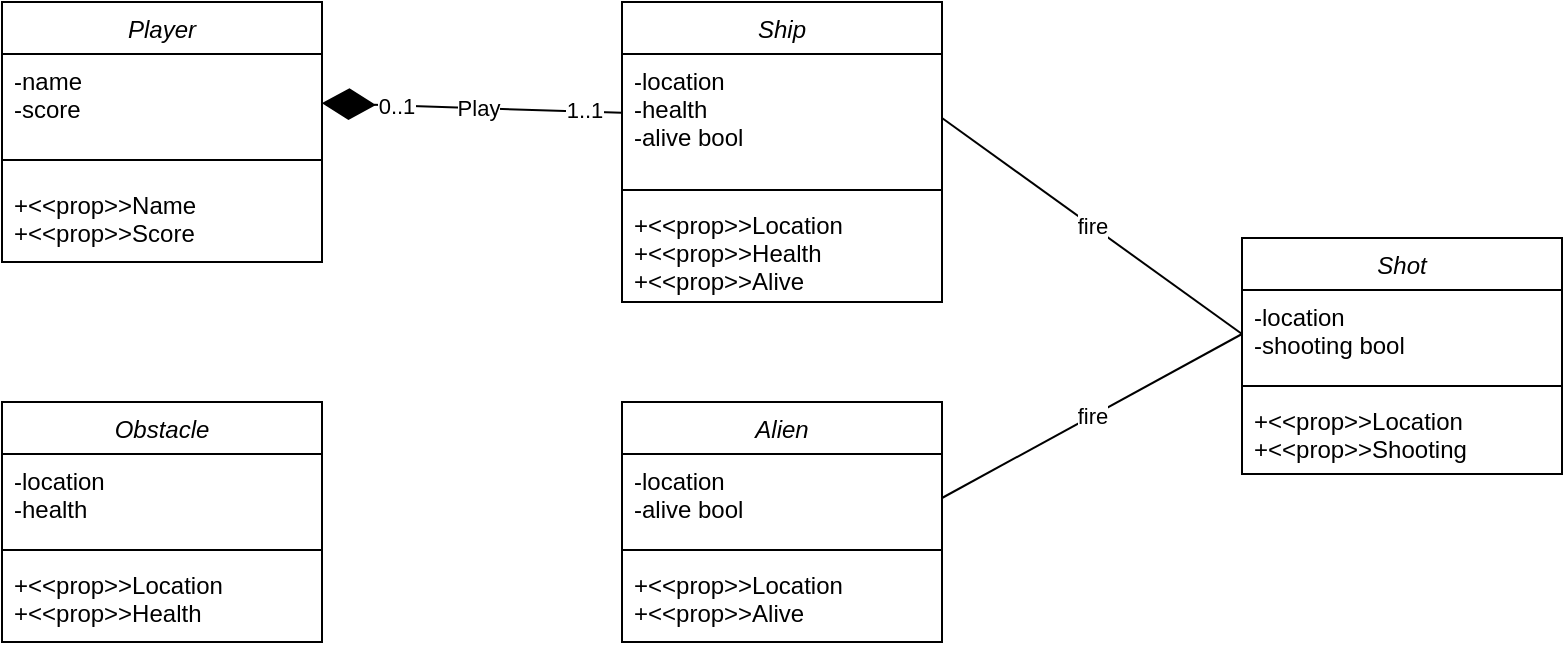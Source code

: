 <mxfile version="20.4.0" type="device"><diagram id="C5RBs43oDa-KdzZeNtuy" name="Page-1"><mxGraphModel dx="813" dy="435" grid="1" gridSize="10" guides="1" tooltips="1" connect="1" arrows="1" fold="1" page="1" pageScale="1" pageWidth="827" pageHeight="1169" math="0" shadow="0"><root><mxCell id="WIyWlLk6GJQsqaUBKTNV-0"/><mxCell id="WIyWlLk6GJQsqaUBKTNV-1" parent="WIyWlLk6GJQsqaUBKTNV-0"/><mxCell id="zkfFHV4jXpPFQw0GAbJ--0" value="Alien" style="swimlane;fontStyle=2;align=center;verticalAlign=top;childLayout=stackLayout;horizontal=1;startSize=26;horizontalStack=0;resizeParent=1;resizeLast=0;collapsible=1;marginBottom=0;rounded=0;shadow=0;strokeWidth=1;" parent="WIyWlLk6GJQsqaUBKTNV-1" vertex="1"><mxGeometry x="350" y="240" width="160" height="120" as="geometry"><mxRectangle x="520" y="300" width="160" height="26" as="alternateBounds"/></mxGeometry></mxCell><mxCell id="zkfFHV4jXpPFQw0GAbJ--1" value="-location&#10;-alive bool" style="text;align=left;verticalAlign=top;spacingLeft=4;spacingRight=4;overflow=hidden;rotatable=0;points=[[0,0.5],[1,0.5]];portConstraint=eastwest;" parent="zkfFHV4jXpPFQw0GAbJ--0" vertex="1"><mxGeometry y="26" width="160" height="44" as="geometry"/></mxCell><mxCell id="zkfFHV4jXpPFQw0GAbJ--4" value="" style="line;html=1;strokeWidth=1;align=left;verticalAlign=middle;spacingTop=-1;spacingLeft=3;spacingRight=3;rotatable=0;labelPosition=right;points=[];portConstraint=eastwest;" parent="zkfFHV4jXpPFQw0GAbJ--0" vertex="1"><mxGeometry y="70" width="160" height="8" as="geometry"/></mxCell><mxCell id="zkfFHV4jXpPFQw0GAbJ--5" value="+&lt;&lt;prop&gt;&gt;Location&#10;+&lt;&lt;prop&gt;&gt;Alive&#10;" style="text;align=left;verticalAlign=top;spacingLeft=4;spacingRight=4;overflow=hidden;rotatable=0;points=[[0,0.5],[1,0.5]];portConstraint=eastwest;" parent="zkfFHV4jXpPFQw0GAbJ--0" vertex="1"><mxGeometry y="78" width="160" height="42" as="geometry"/></mxCell><mxCell id="s7vQtXUqRUgbPKnVKhHF-0" value="Player" style="swimlane;fontStyle=2;align=center;verticalAlign=top;childLayout=stackLayout;horizontal=1;startSize=26;horizontalStack=0;resizeParent=1;resizeLast=0;collapsible=1;marginBottom=0;rounded=0;shadow=0;strokeWidth=1;" parent="WIyWlLk6GJQsqaUBKTNV-1" vertex="1"><mxGeometry x="40" y="40" width="160" height="130" as="geometry"><mxRectangle x="320" y="300" width="160" height="26" as="alternateBounds"/></mxGeometry></mxCell><mxCell id="s7vQtXUqRUgbPKnVKhHF-1" value="-name&#10;-score" style="text;align=left;verticalAlign=top;spacingLeft=4;spacingRight=4;overflow=hidden;rotatable=0;points=[[0,0.5],[1,0.5]];portConstraint=eastwest;" parent="s7vQtXUqRUgbPKnVKhHF-0" vertex="1"><mxGeometry y="26" width="160" height="44" as="geometry"/></mxCell><mxCell id="s7vQtXUqRUgbPKnVKhHF-2" value="" style="line;html=1;strokeWidth=1;align=left;verticalAlign=middle;spacingTop=-1;spacingLeft=3;spacingRight=3;rotatable=0;labelPosition=right;points=[];portConstraint=eastwest;" parent="s7vQtXUqRUgbPKnVKhHF-0" vertex="1"><mxGeometry y="70" width="160" height="18" as="geometry"/></mxCell><mxCell id="s7vQtXUqRUgbPKnVKhHF-3" value="+&lt;&lt;prop&gt;&gt;Name&#10;+&lt;&lt;prop&gt;&gt;Score" style="text;align=left;verticalAlign=top;spacingLeft=4;spacingRight=4;overflow=hidden;rotatable=0;points=[[0,0.5],[1,0.5]];portConstraint=eastwest;" parent="s7vQtXUqRUgbPKnVKhHF-0" vertex="1"><mxGeometry y="88" width="160" height="42" as="geometry"/></mxCell><mxCell id="s7vQtXUqRUgbPKnVKhHF-5" value="Obstacle" style="swimlane;fontStyle=2;align=center;verticalAlign=top;childLayout=stackLayout;horizontal=1;startSize=26;horizontalStack=0;resizeParent=1;resizeLast=0;collapsible=1;marginBottom=0;rounded=0;shadow=0;strokeWidth=1;" parent="WIyWlLk6GJQsqaUBKTNV-1" vertex="1"><mxGeometry x="40" y="240" width="160" height="120" as="geometry"><mxRectangle x="230" y="140" width="160" height="26" as="alternateBounds"/></mxGeometry></mxCell><mxCell id="s7vQtXUqRUgbPKnVKhHF-6" value="-location&#10;-health" style="text;align=left;verticalAlign=top;spacingLeft=4;spacingRight=4;overflow=hidden;rotatable=0;points=[[0,0.5],[1,0.5]];portConstraint=eastwest;" parent="s7vQtXUqRUgbPKnVKhHF-5" vertex="1"><mxGeometry y="26" width="160" height="44" as="geometry"/></mxCell><mxCell id="s7vQtXUqRUgbPKnVKhHF-7" value="" style="line;html=1;strokeWidth=1;align=left;verticalAlign=middle;spacingTop=-1;spacingLeft=3;spacingRight=3;rotatable=0;labelPosition=right;points=[];portConstraint=eastwest;" parent="s7vQtXUqRUgbPKnVKhHF-5" vertex="1"><mxGeometry y="70" width="160" height="8" as="geometry"/></mxCell><mxCell id="s7vQtXUqRUgbPKnVKhHF-8" value="+&lt;&lt;prop&gt;&gt;Location&#10;+&lt;&lt;prop&gt;&gt;Health" style="text;align=left;verticalAlign=top;spacingLeft=4;spacingRight=4;overflow=hidden;rotatable=0;points=[[0,0.5],[1,0.5]];portConstraint=eastwest;" parent="s7vQtXUqRUgbPKnVKhHF-5" vertex="1"><mxGeometry y="78" width="160" height="40" as="geometry"/></mxCell><mxCell id="s7vQtXUqRUgbPKnVKhHF-9" value="Ship" style="swimlane;fontStyle=2;align=center;verticalAlign=top;childLayout=stackLayout;horizontal=1;startSize=26;horizontalStack=0;resizeParent=1;resizeLast=0;collapsible=1;marginBottom=0;rounded=0;shadow=0;strokeWidth=1;" parent="WIyWlLk6GJQsqaUBKTNV-1" vertex="1"><mxGeometry x="350" y="40" width="160" height="150" as="geometry"><mxRectangle x="230" y="140" width="160" height="26" as="alternateBounds"/></mxGeometry></mxCell><mxCell id="s7vQtXUqRUgbPKnVKhHF-10" value="-location&#10;-health&#10;-alive bool" style="text;align=left;verticalAlign=top;spacingLeft=4;spacingRight=4;overflow=hidden;rotatable=0;points=[[0,0.5],[1,0.5]];portConstraint=eastwest;" parent="s7vQtXUqRUgbPKnVKhHF-9" vertex="1"><mxGeometry y="26" width="160" height="64" as="geometry"/></mxCell><mxCell id="s7vQtXUqRUgbPKnVKhHF-11" value="" style="line;html=1;strokeWidth=1;align=left;verticalAlign=middle;spacingTop=-1;spacingLeft=3;spacingRight=3;rotatable=0;labelPosition=right;points=[];portConstraint=eastwest;" parent="s7vQtXUqRUgbPKnVKhHF-9" vertex="1"><mxGeometry y="90" width="160" height="8" as="geometry"/></mxCell><mxCell id="s7vQtXUqRUgbPKnVKhHF-12" value="+&lt;&lt;prop&gt;&gt;Location&#10;+&lt;&lt;prop&gt;&gt;Health&#10;+&lt;&lt;prop&gt;&gt;Alive" style="text;align=left;verticalAlign=top;spacingLeft=4;spacingRight=4;overflow=hidden;rotatable=0;points=[[0,0.5],[1,0.5]];portConstraint=eastwest;" parent="s7vQtXUqRUgbPKnVKhHF-9" vertex="1"><mxGeometry y="98" width="160" height="52" as="geometry"/></mxCell><mxCell id="s7vQtXUqRUgbPKnVKhHF-42" value="Shot" style="swimlane;fontStyle=2;align=center;verticalAlign=top;childLayout=stackLayout;horizontal=1;startSize=26;horizontalStack=0;resizeParent=1;resizeLast=0;collapsible=1;marginBottom=0;rounded=0;shadow=0;strokeWidth=1;" parent="WIyWlLk6GJQsqaUBKTNV-1" vertex="1"><mxGeometry x="660" y="158" width="160" height="118" as="geometry"><mxRectangle x="230" y="140" width="160" height="26" as="alternateBounds"/></mxGeometry></mxCell><mxCell id="s7vQtXUqRUgbPKnVKhHF-43" value="-location&#10;-shooting bool" style="text;align=left;verticalAlign=top;spacingLeft=4;spacingRight=4;overflow=hidden;rotatable=0;points=[[0,0.5],[1,0.5]];portConstraint=eastwest;" parent="s7vQtXUqRUgbPKnVKhHF-42" vertex="1"><mxGeometry y="26" width="160" height="44" as="geometry"/></mxCell><mxCell id="s7vQtXUqRUgbPKnVKhHF-44" value="" style="line;html=1;strokeWidth=1;align=left;verticalAlign=middle;spacingTop=-1;spacingLeft=3;spacingRight=3;rotatable=0;labelPosition=right;points=[];portConstraint=eastwest;" parent="s7vQtXUqRUgbPKnVKhHF-42" vertex="1"><mxGeometry y="70" width="160" height="8" as="geometry"/></mxCell><mxCell id="s7vQtXUqRUgbPKnVKhHF-45" value="+&lt;&lt;prop&gt;&gt;Location&#10;+&lt;&lt;prop&gt;&gt;Shooting" style="text;align=left;verticalAlign=top;spacingLeft=4;spacingRight=4;overflow=hidden;rotatable=0;points=[[0,0.5],[1,0.5]];portConstraint=eastwest;" parent="s7vQtXUqRUgbPKnVKhHF-42" vertex="1"><mxGeometry y="78" width="160" height="40" as="geometry"/></mxCell><mxCell id="lvXZsOmCVBL3G1-_hrhU-20" value="" style="endArrow=diamondThin;endFill=1;endSize=24;html=1;rounded=0;" parent="WIyWlLk6GJQsqaUBKTNV-1" source="s7vQtXUqRUgbPKnVKhHF-10" target="s7vQtXUqRUgbPKnVKhHF-1" edge="1"><mxGeometry width="160" relative="1" as="geometry"><mxPoint x="372" y="179" as="sourcePoint"/><mxPoint x="212" y="179" as="targetPoint"/></mxGeometry></mxCell><mxCell id="lvXZsOmCVBL3G1-_hrhU-21" value="Play" style="edgeLabel;html=1;align=center;verticalAlign=middle;resizable=0;points=[];" parent="lvXZsOmCVBL3G1-_hrhU-20" vertex="1" connectable="0"><mxGeometry x="-0.042" relative="1" as="geometry"><mxPoint as="offset"/></mxGeometry></mxCell><mxCell id="lvXZsOmCVBL3G1-_hrhU-22" value="1..1" style="edgeLabel;html=1;align=center;verticalAlign=middle;resizable=0;points=[];" parent="lvXZsOmCVBL3G1-_hrhU-20" vertex="1" connectable="0"><mxGeometry x="-0.738" y="-1" relative="1" as="geometry"><mxPoint as="offset"/></mxGeometry></mxCell><mxCell id="lvXZsOmCVBL3G1-_hrhU-23" value="0..1" style="edgeLabel;html=1;align=center;verticalAlign=middle;resizable=0;points=[];" parent="lvXZsOmCVBL3G1-_hrhU-20" vertex="1" connectable="0"><mxGeometry x="0.512" relative="1" as="geometry"><mxPoint as="offset"/></mxGeometry></mxCell><mxCell id="0pcTrmSMljWOdJ3PIoxU-0" value="fire" style="endArrow=none;html=1;rounded=0;exitX=0;exitY=0.5;exitDx=0;exitDy=0;entryX=1;entryY=0.5;entryDx=0;entryDy=0;" parent="WIyWlLk6GJQsqaUBKTNV-1" source="s7vQtXUqRUgbPKnVKhHF-43" target="s7vQtXUqRUgbPKnVKhHF-10" edge="1"><mxGeometry width="50" height="50" relative="1" as="geometry"><mxPoint x="680" y="110" as="sourcePoint"/><mxPoint x="540" y="90" as="targetPoint"/></mxGeometry></mxCell><mxCell id="0pcTrmSMljWOdJ3PIoxU-1" value="fire" style="endArrow=none;html=1;rounded=0;exitX=0;exitY=0.5;exitDx=0;exitDy=0;entryX=1;entryY=0.5;entryDx=0;entryDy=0;" parent="WIyWlLk6GJQsqaUBKTNV-1" source="s7vQtXUqRUgbPKnVKhHF-43" target="zkfFHV4jXpPFQw0GAbJ--1" edge="1"><mxGeometry width="50" height="50" relative="1" as="geometry"><mxPoint x="659.52" y="360.002" as="sourcePoint"/><mxPoint x="510.0" y="241.386" as="targetPoint"/></mxGeometry></mxCell></root></mxGraphModel></diagram></mxfile>